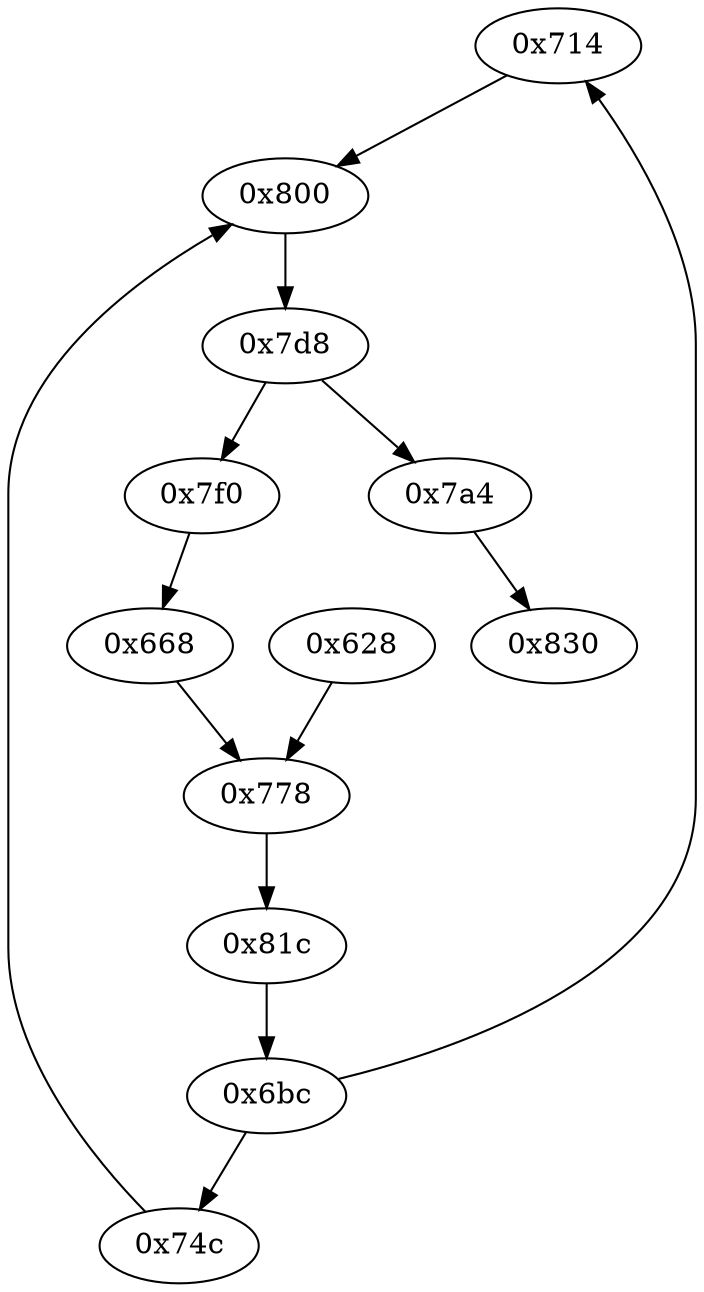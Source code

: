 strict digraph "" {
	"0x714"	 [opcode="[u'mov', u'bl', u'ldr', u'b']"];
	"0x800"	 [opcode="[u'ldr', u'cmp', u'mov', u'mov', u'strb', u'ldr', u'b']"];
	"0x714" -> "0x800";
	"0x7d8"	 [opcode="[u'ldrb', u'ldr', u'ldr', u'cmp', u'mov', u'b']"];
	"0x7f0"	 [opcode="[u'mov', u'bl', u'ldr', u'b']"];
	"0x7d8" -> "0x7f0";
	"0x7a4"	 [opcode="[u'mov', u'bl', u'ldr', u'b']"];
	"0x7d8" -> "0x7a4";
	"0x628"	 [opcode="[u'push', u'add', u'sub', u'ldr', u'add', u'ldr', u'ldr', u'ldr', u'add', u'ldr', u'add', u'ldr', u'add', u'ldr', u'add', u'b']"];
	"0x778"	 [opcode="[u'str', u'ldr', u'b']"];
	"0x628" -> "0x778";
	"0x668"	 [opcode="[u'ldr', u'cmp', u'mov', u'mov']"];
	"0x668" -> "0x778";
	"0x830"	 [opcode="[u'mov', u'sub', u'pop']"];
	"0x74c"	 [opcode="[u'mov', u'bl', u'ldr', u'b']"];
	"0x74c" -> "0x800";
	"0x81c"	 [opcode="[u'ldr', u'ldr', u'str', u'ldr', u'b']"];
	"0x778" -> "0x81c";
	"0x7f0" -> "0x668";
	"0x6bc"	 [opcode="[u'ldr', u'ldrb', u'str', u'ldr', u'ldr', u'ldr', u'cmp', u'mov', u'b']"];
	"0x81c" -> "0x6bc";
	"0x7a4" -> "0x830";
	"0x6bc" -> "0x714";
	"0x6bc" -> "0x74c";
	"0x800" -> "0x7d8";
}
